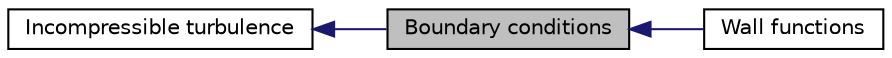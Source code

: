 digraph "Boundary conditions"
{
  bgcolor="transparent";
  edge [fontname="Helvetica",fontsize="10",labelfontname="Helvetica",labelfontsize="10"];
  node [fontname="Helvetica",fontsize="10",shape=record];
  rankdir=LR;
  Node0 [label="Boundary conditions",height=0.2,width=0.4,color="black", fillcolor="grey75", style="filled" fontcolor="black"];
  Node1 [label="Incompressible turbulence",height=0.2,width=0.4,color="black",URL="$group__grpIcoTurbulence.html"];
  Node2 [label="Wall functions",height=0.2,width=0.4,color="black",URL="$group__grpIcoWallFunctions.html"];
  Node1->Node0 [shape=plaintext, color="midnightblue", dir="back", style="solid"];
  Node0->Node2 [shape=plaintext, color="midnightblue", dir="back", style="solid"];
}
